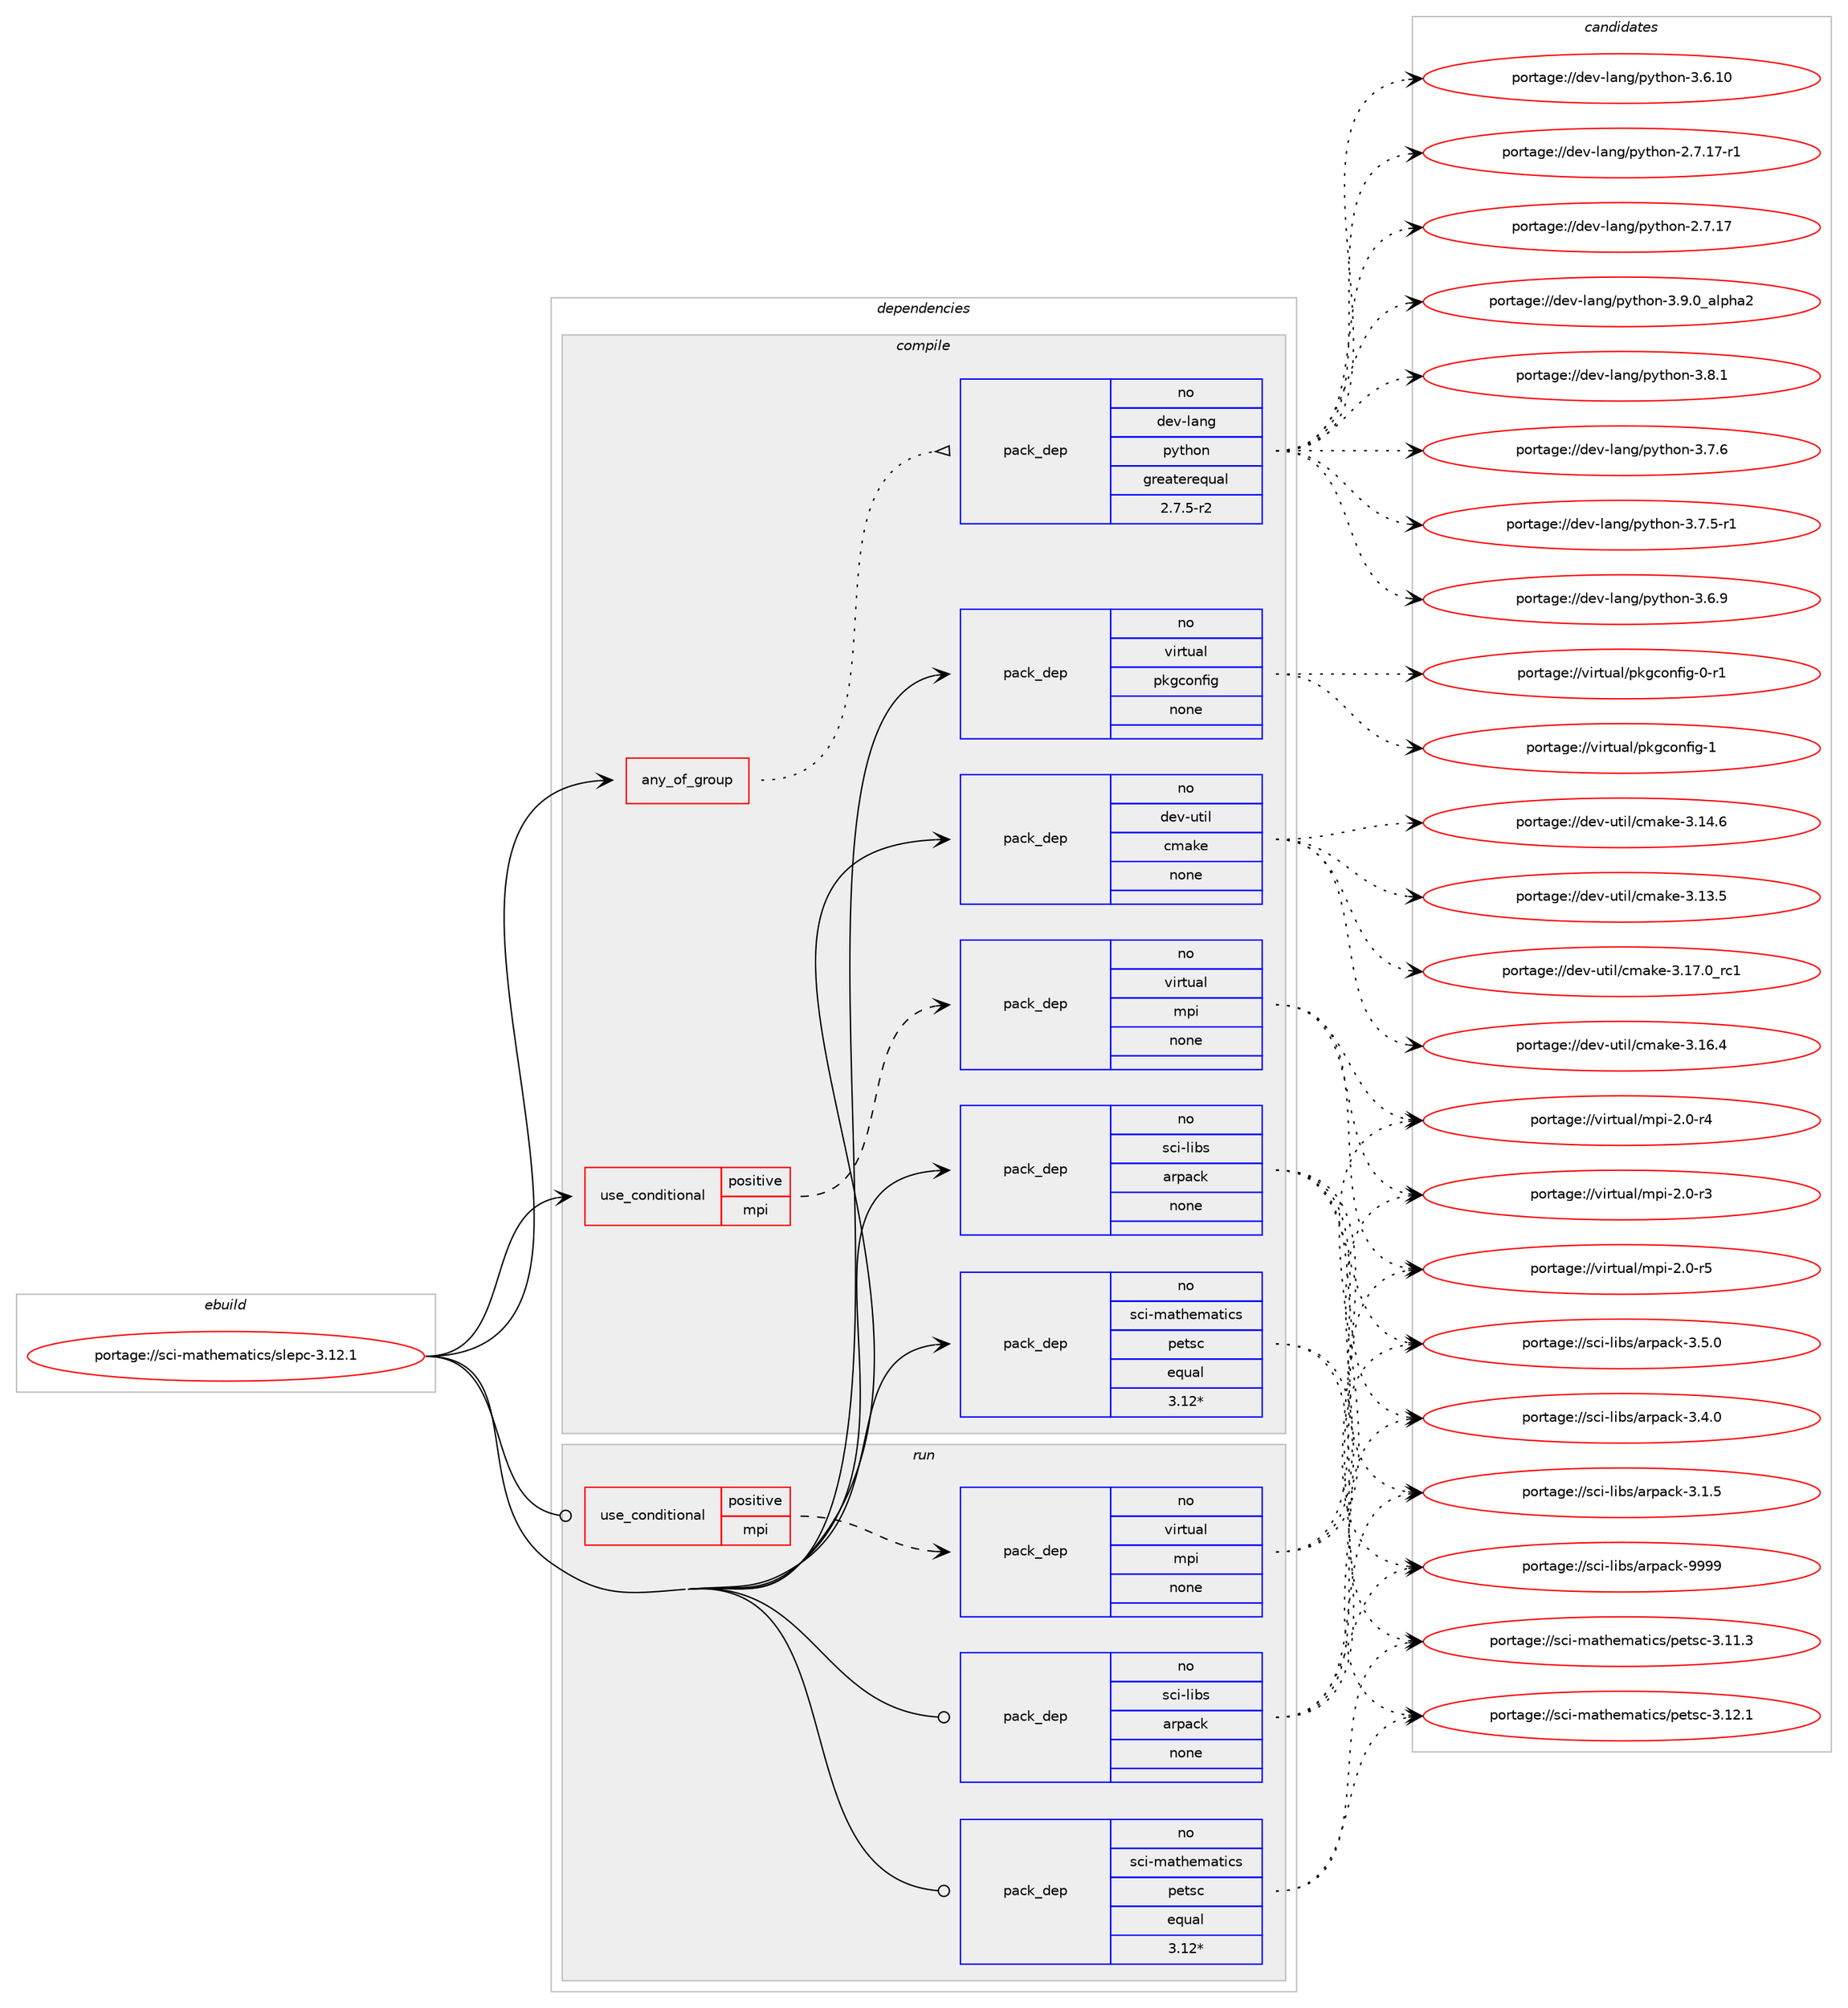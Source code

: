 digraph prolog {

# *************
# Graph options
# *************

newrank=true;
concentrate=true;
compound=true;
graph [rankdir=LR,fontname=Helvetica,fontsize=10,ranksep=1.5];#, ranksep=2.5, nodesep=0.2];
edge  [arrowhead=vee];
node  [fontname=Helvetica,fontsize=10];

# **********
# The ebuild
# **********

subgraph cluster_leftcol {
color=gray;
rank=same;
label=<<i>ebuild</i>>;
id [label="portage://sci-mathematics/slepc-3.12.1", color=red, width=4, href="../sci-mathematics/slepc-3.12.1.svg"];
}

# ****************
# The dependencies
# ****************

subgraph cluster_midcol {
color=gray;
label=<<i>dependencies</i>>;
subgraph cluster_compile {
fillcolor="#eeeeee";
style=filled;
label=<<i>compile</i>>;
subgraph any1300 {
dependency75275 [label=<<TABLE BORDER="0" CELLBORDER="1" CELLSPACING="0" CELLPADDING="4"><TR><TD CELLPADDING="10">any_of_group</TD></TR></TABLE>>, shape=none, color=red];subgraph pack59402 {
dependency75276 [label=<<TABLE BORDER="0" CELLBORDER="1" CELLSPACING="0" CELLPADDING="4" WIDTH="220"><TR><TD ROWSPAN="6" CELLPADDING="30">pack_dep</TD></TR><TR><TD WIDTH="110">no</TD></TR><TR><TD>dev-lang</TD></TR><TR><TD>python</TD></TR><TR><TD>greaterequal</TD></TR><TR><TD>2.7.5-r2</TD></TR></TABLE>>, shape=none, color=blue];
}
dependency75275:e -> dependency75276:w [weight=20,style="dotted",arrowhead="oinv"];
}
id:e -> dependency75275:w [weight=20,style="solid",arrowhead="vee"];
subgraph cond14500 {
dependency75277 [label=<<TABLE BORDER="0" CELLBORDER="1" CELLSPACING="0" CELLPADDING="4"><TR><TD ROWSPAN="3" CELLPADDING="10">use_conditional</TD></TR><TR><TD>positive</TD></TR><TR><TD>mpi</TD></TR></TABLE>>, shape=none, color=red];
subgraph pack59403 {
dependency75278 [label=<<TABLE BORDER="0" CELLBORDER="1" CELLSPACING="0" CELLPADDING="4" WIDTH="220"><TR><TD ROWSPAN="6" CELLPADDING="30">pack_dep</TD></TR><TR><TD WIDTH="110">no</TD></TR><TR><TD>virtual</TD></TR><TR><TD>mpi</TD></TR><TR><TD>none</TD></TR><TR><TD></TD></TR></TABLE>>, shape=none, color=blue];
}
dependency75277:e -> dependency75278:w [weight=20,style="dashed",arrowhead="vee"];
}
id:e -> dependency75277:w [weight=20,style="solid",arrowhead="vee"];
subgraph pack59404 {
dependency75279 [label=<<TABLE BORDER="0" CELLBORDER="1" CELLSPACING="0" CELLPADDING="4" WIDTH="220"><TR><TD ROWSPAN="6" CELLPADDING="30">pack_dep</TD></TR><TR><TD WIDTH="110">no</TD></TR><TR><TD>dev-util</TD></TR><TR><TD>cmake</TD></TR><TR><TD>none</TD></TR><TR><TD></TD></TR></TABLE>>, shape=none, color=blue];
}
id:e -> dependency75279:w [weight=20,style="solid",arrowhead="vee"];
subgraph pack59405 {
dependency75280 [label=<<TABLE BORDER="0" CELLBORDER="1" CELLSPACING="0" CELLPADDING="4" WIDTH="220"><TR><TD ROWSPAN="6" CELLPADDING="30">pack_dep</TD></TR><TR><TD WIDTH="110">no</TD></TR><TR><TD>sci-libs</TD></TR><TR><TD>arpack</TD></TR><TR><TD>none</TD></TR><TR><TD></TD></TR></TABLE>>, shape=none, color=blue];
}
id:e -> dependency75280:w [weight=20,style="solid",arrowhead="vee"];
subgraph pack59406 {
dependency75281 [label=<<TABLE BORDER="0" CELLBORDER="1" CELLSPACING="0" CELLPADDING="4" WIDTH="220"><TR><TD ROWSPAN="6" CELLPADDING="30">pack_dep</TD></TR><TR><TD WIDTH="110">no</TD></TR><TR><TD>sci-mathematics</TD></TR><TR><TD>petsc</TD></TR><TR><TD>equal</TD></TR><TR><TD>3.12*</TD></TR></TABLE>>, shape=none, color=blue];
}
id:e -> dependency75281:w [weight=20,style="solid",arrowhead="vee"];
subgraph pack59407 {
dependency75282 [label=<<TABLE BORDER="0" CELLBORDER="1" CELLSPACING="0" CELLPADDING="4" WIDTH="220"><TR><TD ROWSPAN="6" CELLPADDING="30">pack_dep</TD></TR><TR><TD WIDTH="110">no</TD></TR><TR><TD>virtual</TD></TR><TR><TD>pkgconfig</TD></TR><TR><TD>none</TD></TR><TR><TD></TD></TR></TABLE>>, shape=none, color=blue];
}
id:e -> dependency75282:w [weight=20,style="solid",arrowhead="vee"];
}
subgraph cluster_compileandrun {
fillcolor="#eeeeee";
style=filled;
label=<<i>compile and run</i>>;
}
subgraph cluster_run {
fillcolor="#eeeeee";
style=filled;
label=<<i>run</i>>;
subgraph cond14501 {
dependency75283 [label=<<TABLE BORDER="0" CELLBORDER="1" CELLSPACING="0" CELLPADDING="4"><TR><TD ROWSPAN="3" CELLPADDING="10">use_conditional</TD></TR><TR><TD>positive</TD></TR><TR><TD>mpi</TD></TR></TABLE>>, shape=none, color=red];
subgraph pack59408 {
dependency75284 [label=<<TABLE BORDER="0" CELLBORDER="1" CELLSPACING="0" CELLPADDING="4" WIDTH="220"><TR><TD ROWSPAN="6" CELLPADDING="30">pack_dep</TD></TR><TR><TD WIDTH="110">no</TD></TR><TR><TD>virtual</TD></TR><TR><TD>mpi</TD></TR><TR><TD>none</TD></TR><TR><TD></TD></TR></TABLE>>, shape=none, color=blue];
}
dependency75283:e -> dependency75284:w [weight=20,style="dashed",arrowhead="vee"];
}
id:e -> dependency75283:w [weight=20,style="solid",arrowhead="odot"];
subgraph pack59409 {
dependency75285 [label=<<TABLE BORDER="0" CELLBORDER="1" CELLSPACING="0" CELLPADDING="4" WIDTH="220"><TR><TD ROWSPAN="6" CELLPADDING="30">pack_dep</TD></TR><TR><TD WIDTH="110">no</TD></TR><TR><TD>sci-libs</TD></TR><TR><TD>arpack</TD></TR><TR><TD>none</TD></TR><TR><TD></TD></TR></TABLE>>, shape=none, color=blue];
}
id:e -> dependency75285:w [weight=20,style="solid",arrowhead="odot"];
subgraph pack59410 {
dependency75286 [label=<<TABLE BORDER="0" CELLBORDER="1" CELLSPACING="0" CELLPADDING="4" WIDTH="220"><TR><TD ROWSPAN="6" CELLPADDING="30">pack_dep</TD></TR><TR><TD WIDTH="110">no</TD></TR><TR><TD>sci-mathematics</TD></TR><TR><TD>petsc</TD></TR><TR><TD>equal</TD></TR><TR><TD>3.12*</TD></TR></TABLE>>, shape=none, color=blue];
}
id:e -> dependency75286:w [weight=20,style="solid",arrowhead="odot"];
}
}

# **************
# The candidates
# **************

subgraph cluster_choices {
rank=same;
color=gray;
label=<<i>candidates</i>>;

subgraph choice59402 {
color=black;
nodesep=1;
choice10010111845108971101034711212111610411111045514657464895971081121049750 [label="portage://dev-lang/python-3.9.0_alpha2", color=red, width=4,href="../dev-lang/python-3.9.0_alpha2.svg"];
choice100101118451089711010347112121116104111110455146564649 [label="portage://dev-lang/python-3.8.1", color=red, width=4,href="../dev-lang/python-3.8.1.svg"];
choice100101118451089711010347112121116104111110455146554654 [label="portage://dev-lang/python-3.7.6", color=red, width=4,href="../dev-lang/python-3.7.6.svg"];
choice1001011184510897110103471121211161041111104551465546534511449 [label="portage://dev-lang/python-3.7.5-r1", color=red, width=4,href="../dev-lang/python-3.7.5-r1.svg"];
choice100101118451089711010347112121116104111110455146544657 [label="portage://dev-lang/python-3.6.9", color=red, width=4,href="../dev-lang/python-3.6.9.svg"];
choice10010111845108971101034711212111610411111045514654464948 [label="portage://dev-lang/python-3.6.10", color=red, width=4,href="../dev-lang/python-3.6.10.svg"];
choice100101118451089711010347112121116104111110455046554649554511449 [label="portage://dev-lang/python-2.7.17-r1", color=red, width=4,href="../dev-lang/python-2.7.17-r1.svg"];
choice10010111845108971101034711212111610411111045504655464955 [label="portage://dev-lang/python-2.7.17", color=red, width=4,href="../dev-lang/python-2.7.17.svg"];
dependency75276:e -> choice10010111845108971101034711212111610411111045514657464895971081121049750:w [style=dotted,weight="100"];
dependency75276:e -> choice100101118451089711010347112121116104111110455146564649:w [style=dotted,weight="100"];
dependency75276:e -> choice100101118451089711010347112121116104111110455146554654:w [style=dotted,weight="100"];
dependency75276:e -> choice1001011184510897110103471121211161041111104551465546534511449:w [style=dotted,weight="100"];
dependency75276:e -> choice100101118451089711010347112121116104111110455146544657:w [style=dotted,weight="100"];
dependency75276:e -> choice10010111845108971101034711212111610411111045514654464948:w [style=dotted,weight="100"];
dependency75276:e -> choice100101118451089711010347112121116104111110455046554649554511449:w [style=dotted,weight="100"];
dependency75276:e -> choice10010111845108971101034711212111610411111045504655464955:w [style=dotted,weight="100"];
}
subgraph choice59403 {
color=black;
nodesep=1;
choice1181051141161179710847109112105455046484511453 [label="portage://virtual/mpi-2.0-r5", color=red, width=4,href="../virtual/mpi-2.0-r5.svg"];
choice1181051141161179710847109112105455046484511452 [label="portage://virtual/mpi-2.0-r4", color=red, width=4,href="../virtual/mpi-2.0-r4.svg"];
choice1181051141161179710847109112105455046484511451 [label="portage://virtual/mpi-2.0-r3", color=red, width=4,href="../virtual/mpi-2.0-r3.svg"];
dependency75278:e -> choice1181051141161179710847109112105455046484511453:w [style=dotted,weight="100"];
dependency75278:e -> choice1181051141161179710847109112105455046484511452:w [style=dotted,weight="100"];
dependency75278:e -> choice1181051141161179710847109112105455046484511451:w [style=dotted,weight="100"];
}
subgraph choice59404 {
color=black;
nodesep=1;
choice1001011184511711610510847991099710710145514649554648951149949 [label="portage://dev-util/cmake-3.17.0_rc1", color=red, width=4,href="../dev-util/cmake-3.17.0_rc1.svg"];
choice1001011184511711610510847991099710710145514649544652 [label="portage://dev-util/cmake-3.16.4", color=red, width=4,href="../dev-util/cmake-3.16.4.svg"];
choice1001011184511711610510847991099710710145514649524654 [label="portage://dev-util/cmake-3.14.6", color=red, width=4,href="../dev-util/cmake-3.14.6.svg"];
choice1001011184511711610510847991099710710145514649514653 [label="portage://dev-util/cmake-3.13.5", color=red, width=4,href="../dev-util/cmake-3.13.5.svg"];
dependency75279:e -> choice1001011184511711610510847991099710710145514649554648951149949:w [style=dotted,weight="100"];
dependency75279:e -> choice1001011184511711610510847991099710710145514649544652:w [style=dotted,weight="100"];
dependency75279:e -> choice1001011184511711610510847991099710710145514649524654:w [style=dotted,weight="100"];
dependency75279:e -> choice1001011184511711610510847991099710710145514649514653:w [style=dotted,weight="100"];
}
subgraph choice59405 {
color=black;
nodesep=1;
choice115991054510810598115479711411297991074557575757 [label="portage://sci-libs/arpack-9999", color=red, width=4,href="../sci-libs/arpack-9999.svg"];
choice11599105451081059811547971141129799107455146534648 [label="portage://sci-libs/arpack-3.5.0", color=red, width=4,href="../sci-libs/arpack-3.5.0.svg"];
choice11599105451081059811547971141129799107455146524648 [label="portage://sci-libs/arpack-3.4.0", color=red, width=4,href="../sci-libs/arpack-3.4.0.svg"];
choice11599105451081059811547971141129799107455146494653 [label="portage://sci-libs/arpack-3.1.5", color=red, width=4,href="../sci-libs/arpack-3.1.5.svg"];
dependency75280:e -> choice115991054510810598115479711411297991074557575757:w [style=dotted,weight="100"];
dependency75280:e -> choice11599105451081059811547971141129799107455146534648:w [style=dotted,weight="100"];
dependency75280:e -> choice11599105451081059811547971141129799107455146524648:w [style=dotted,weight="100"];
dependency75280:e -> choice11599105451081059811547971141129799107455146494653:w [style=dotted,weight="100"];
}
subgraph choice59406 {
color=black;
nodesep=1;
choice1159910545109971161041011099711610599115471121011161159945514649504649 [label="portage://sci-mathematics/petsc-3.12.1", color=red, width=4,href="../sci-mathematics/petsc-3.12.1.svg"];
choice1159910545109971161041011099711610599115471121011161159945514649494651 [label="portage://sci-mathematics/petsc-3.11.3", color=red, width=4,href="../sci-mathematics/petsc-3.11.3.svg"];
dependency75281:e -> choice1159910545109971161041011099711610599115471121011161159945514649504649:w [style=dotted,weight="100"];
dependency75281:e -> choice1159910545109971161041011099711610599115471121011161159945514649494651:w [style=dotted,weight="100"];
}
subgraph choice59407 {
color=black;
nodesep=1;
choice1181051141161179710847112107103991111101021051034549 [label="portage://virtual/pkgconfig-1", color=red, width=4,href="../virtual/pkgconfig-1.svg"];
choice11810511411611797108471121071039911111010210510345484511449 [label="portage://virtual/pkgconfig-0-r1", color=red, width=4,href="../virtual/pkgconfig-0-r1.svg"];
dependency75282:e -> choice1181051141161179710847112107103991111101021051034549:w [style=dotted,weight="100"];
dependency75282:e -> choice11810511411611797108471121071039911111010210510345484511449:w [style=dotted,weight="100"];
}
subgraph choice59408 {
color=black;
nodesep=1;
choice1181051141161179710847109112105455046484511453 [label="portage://virtual/mpi-2.0-r5", color=red, width=4,href="../virtual/mpi-2.0-r5.svg"];
choice1181051141161179710847109112105455046484511452 [label="portage://virtual/mpi-2.0-r4", color=red, width=4,href="../virtual/mpi-2.0-r4.svg"];
choice1181051141161179710847109112105455046484511451 [label="portage://virtual/mpi-2.0-r3", color=red, width=4,href="../virtual/mpi-2.0-r3.svg"];
dependency75284:e -> choice1181051141161179710847109112105455046484511453:w [style=dotted,weight="100"];
dependency75284:e -> choice1181051141161179710847109112105455046484511452:w [style=dotted,weight="100"];
dependency75284:e -> choice1181051141161179710847109112105455046484511451:w [style=dotted,weight="100"];
}
subgraph choice59409 {
color=black;
nodesep=1;
choice115991054510810598115479711411297991074557575757 [label="portage://sci-libs/arpack-9999", color=red, width=4,href="../sci-libs/arpack-9999.svg"];
choice11599105451081059811547971141129799107455146534648 [label="portage://sci-libs/arpack-3.5.0", color=red, width=4,href="../sci-libs/arpack-3.5.0.svg"];
choice11599105451081059811547971141129799107455146524648 [label="portage://sci-libs/arpack-3.4.0", color=red, width=4,href="../sci-libs/arpack-3.4.0.svg"];
choice11599105451081059811547971141129799107455146494653 [label="portage://sci-libs/arpack-3.1.5", color=red, width=4,href="../sci-libs/arpack-3.1.5.svg"];
dependency75285:e -> choice115991054510810598115479711411297991074557575757:w [style=dotted,weight="100"];
dependency75285:e -> choice11599105451081059811547971141129799107455146534648:w [style=dotted,weight="100"];
dependency75285:e -> choice11599105451081059811547971141129799107455146524648:w [style=dotted,weight="100"];
dependency75285:e -> choice11599105451081059811547971141129799107455146494653:w [style=dotted,weight="100"];
}
subgraph choice59410 {
color=black;
nodesep=1;
choice1159910545109971161041011099711610599115471121011161159945514649504649 [label="portage://sci-mathematics/petsc-3.12.1", color=red, width=4,href="../sci-mathematics/petsc-3.12.1.svg"];
choice1159910545109971161041011099711610599115471121011161159945514649494651 [label="portage://sci-mathematics/petsc-3.11.3", color=red, width=4,href="../sci-mathematics/petsc-3.11.3.svg"];
dependency75286:e -> choice1159910545109971161041011099711610599115471121011161159945514649504649:w [style=dotted,weight="100"];
dependency75286:e -> choice1159910545109971161041011099711610599115471121011161159945514649494651:w [style=dotted,weight="100"];
}
}

}
